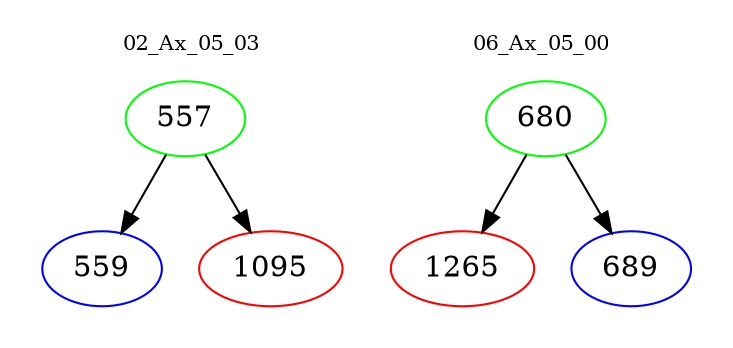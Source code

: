 digraph{
subgraph cluster_0 {
color = white
label = "02_Ax_05_03";
fontsize=10;
T0_557 [label="557", color="green"]
T0_557 -> T0_559 [color="black"]
T0_559 [label="559", color="blue"]
T0_557 -> T0_1095 [color="black"]
T0_1095 [label="1095", color="red"]
}
subgraph cluster_1 {
color = white
label = "06_Ax_05_00";
fontsize=10;
T1_680 [label="680", color="green"]
T1_680 -> T1_1265 [color="black"]
T1_1265 [label="1265", color="red"]
T1_680 -> T1_689 [color="black"]
T1_689 [label="689", color="blue"]
}
}

